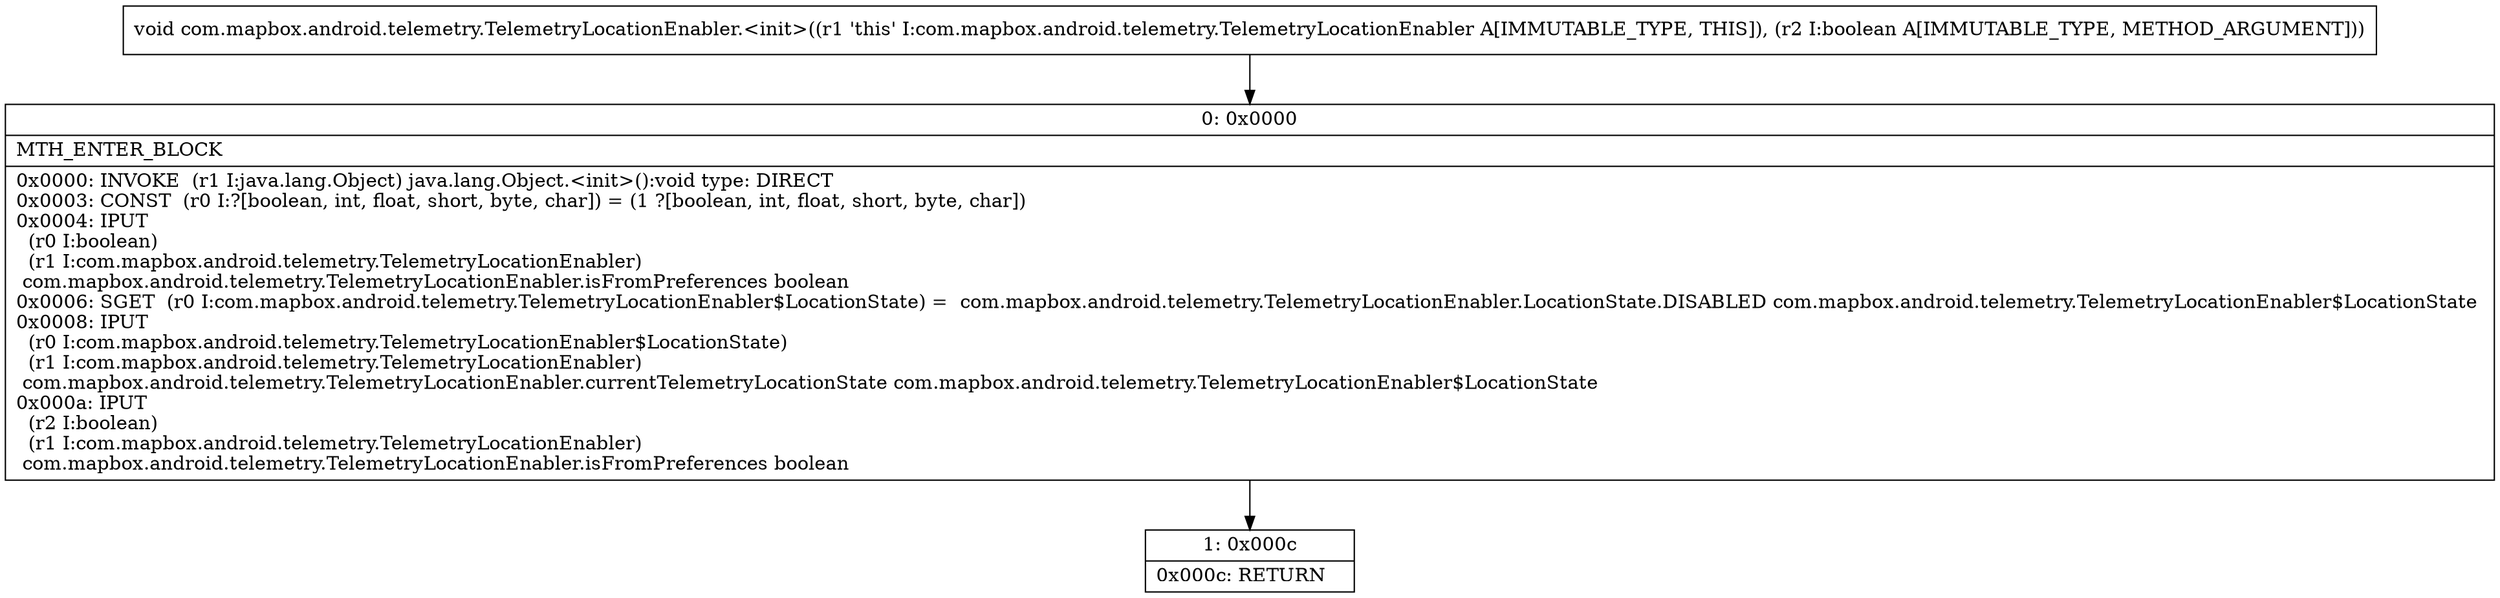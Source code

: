 digraph "CFG forcom.mapbox.android.telemetry.TelemetryLocationEnabler.\<init\>(Z)V" {
Node_0 [shape=record,label="{0\:\ 0x0000|MTH_ENTER_BLOCK\l|0x0000: INVOKE  (r1 I:java.lang.Object) java.lang.Object.\<init\>():void type: DIRECT \l0x0003: CONST  (r0 I:?[boolean, int, float, short, byte, char]) = (1 ?[boolean, int, float, short, byte, char]) \l0x0004: IPUT  \l  (r0 I:boolean)\l  (r1 I:com.mapbox.android.telemetry.TelemetryLocationEnabler)\l com.mapbox.android.telemetry.TelemetryLocationEnabler.isFromPreferences boolean \l0x0006: SGET  (r0 I:com.mapbox.android.telemetry.TelemetryLocationEnabler$LocationState) =  com.mapbox.android.telemetry.TelemetryLocationEnabler.LocationState.DISABLED com.mapbox.android.telemetry.TelemetryLocationEnabler$LocationState \l0x0008: IPUT  \l  (r0 I:com.mapbox.android.telemetry.TelemetryLocationEnabler$LocationState)\l  (r1 I:com.mapbox.android.telemetry.TelemetryLocationEnabler)\l com.mapbox.android.telemetry.TelemetryLocationEnabler.currentTelemetryLocationState com.mapbox.android.telemetry.TelemetryLocationEnabler$LocationState \l0x000a: IPUT  \l  (r2 I:boolean)\l  (r1 I:com.mapbox.android.telemetry.TelemetryLocationEnabler)\l com.mapbox.android.telemetry.TelemetryLocationEnabler.isFromPreferences boolean \l}"];
Node_1 [shape=record,label="{1\:\ 0x000c|0x000c: RETURN   \l}"];
MethodNode[shape=record,label="{void com.mapbox.android.telemetry.TelemetryLocationEnabler.\<init\>((r1 'this' I:com.mapbox.android.telemetry.TelemetryLocationEnabler A[IMMUTABLE_TYPE, THIS]), (r2 I:boolean A[IMMUTABLE_TYPE, METHOD_ARGUMENT])) }"];
MethodNode -> Node_0;
Node_0 -> Node_1;
}

